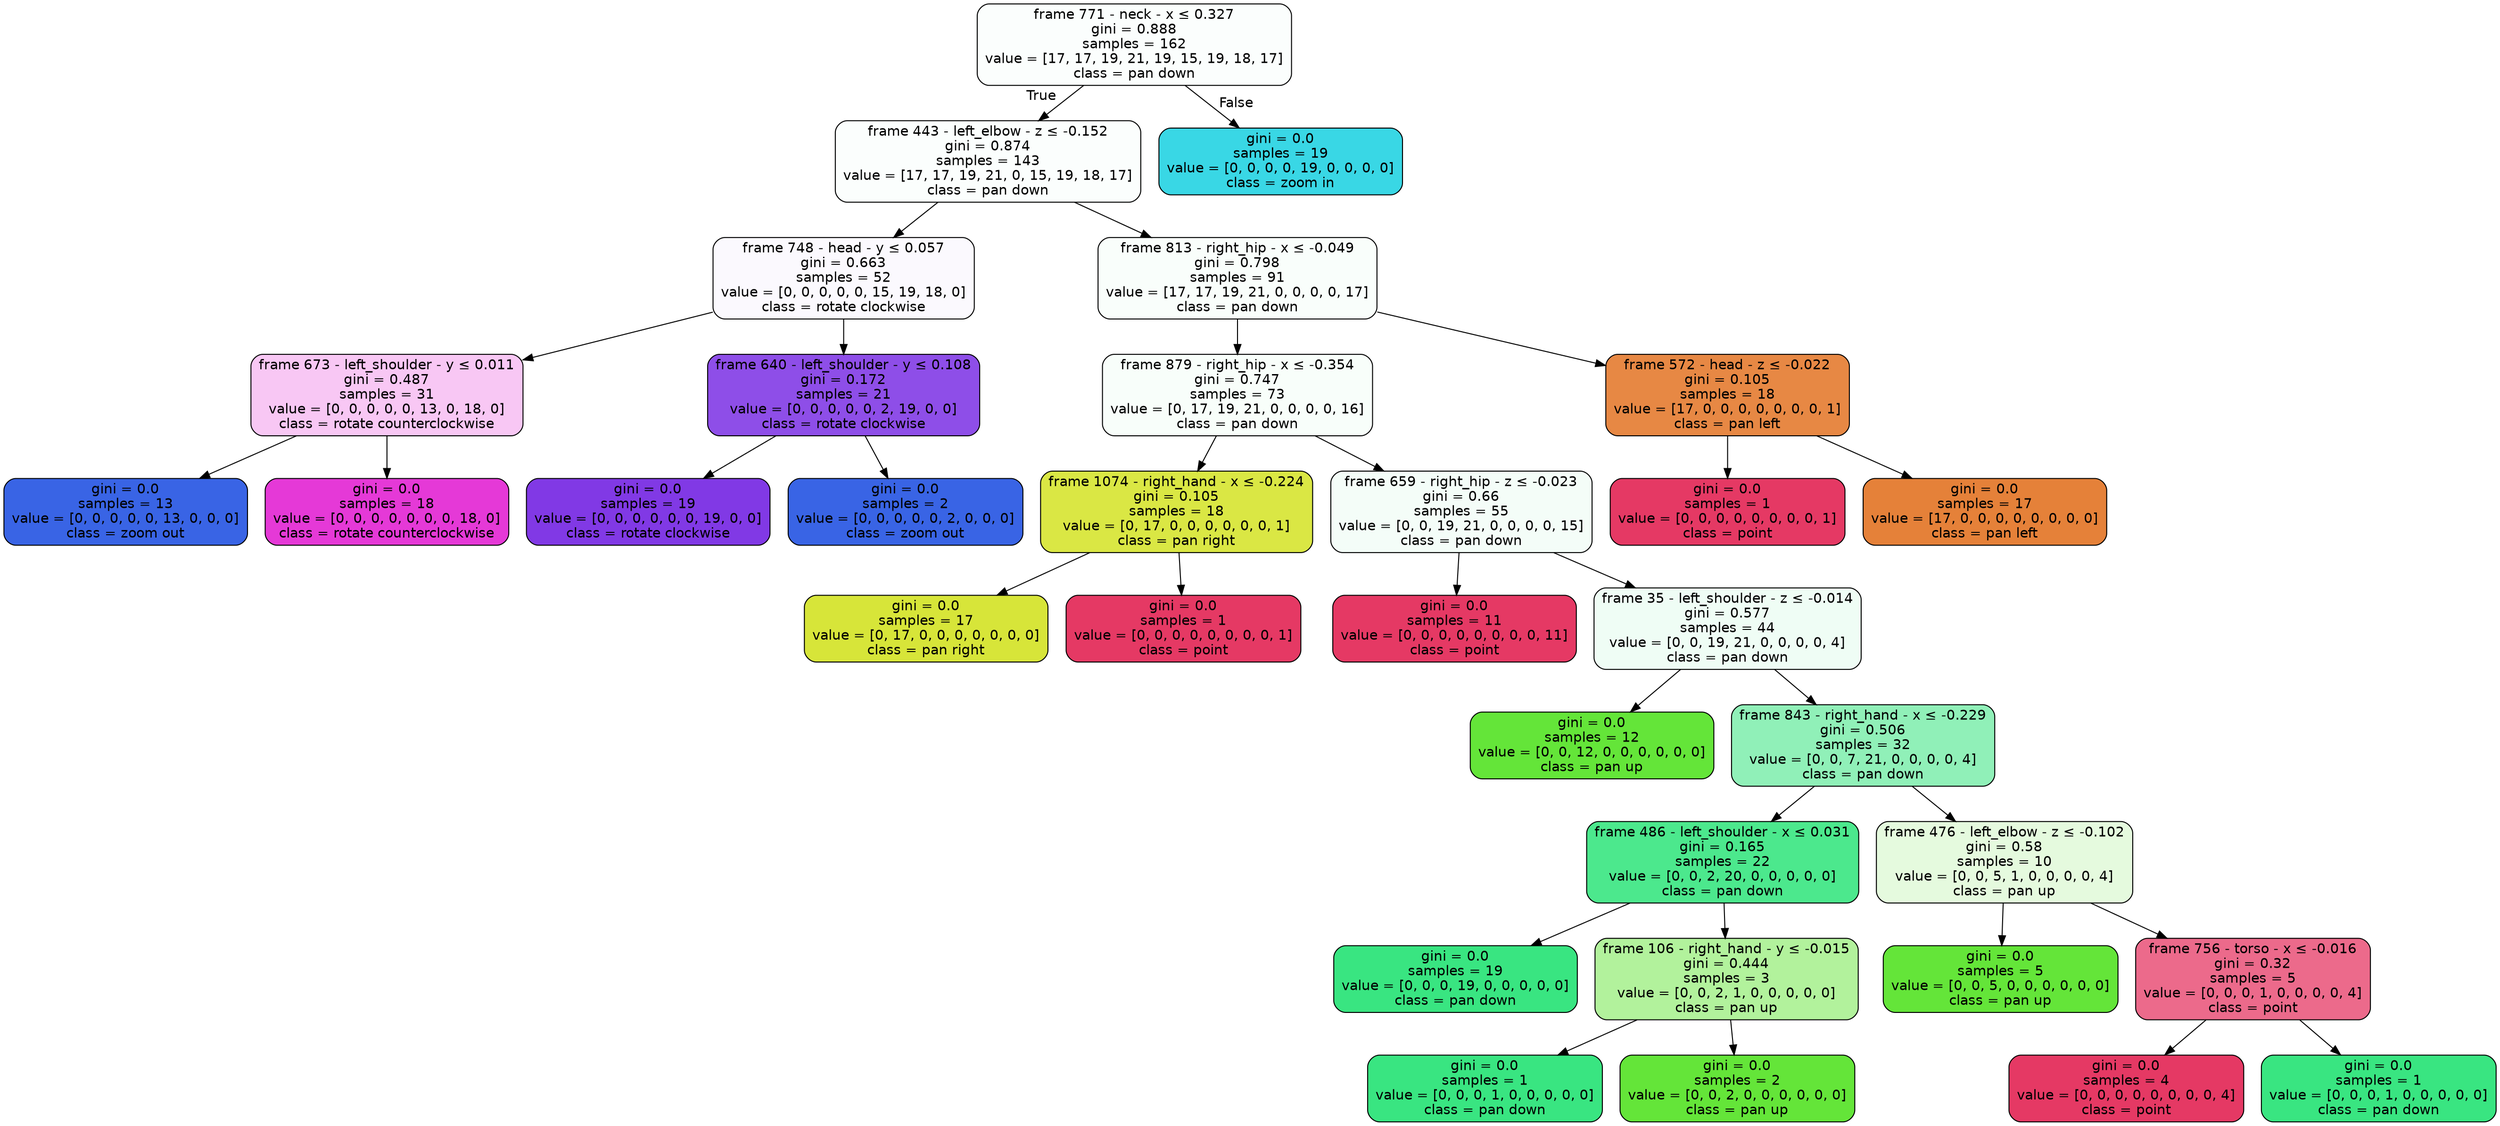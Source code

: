 digraph Tree {
node [shape=box, style="filled, rounded", color="black", fontname=helvetica] ;
edge [fontname=helvetica] ;
0 [label=<frame 771 - neck - x &le; 0.327<br/>gini = 0.888<br/>samples = 162<br/>value = [17, 17, 19, 21, 19, 15, 19, 18, 17]<br/>class = pan down>, fillcolor="#39e58104"] ;
1 [label=<frame 443 - left_elbow - z &le; -0.152<br/>gini = 0.874<br/>samples = 143<br/>value = [17, 17, 19, 21, 0, 15, 19, 18, 17]<br/>class = pan down>, fillcolor="#39e58104"] ;
0 -> 1 [labeldistance=2.5, labelangle=45, headlabel="True"] ;
2 [label=<frame 748 - head - y &le; 0.057<br/>gini = 0.663<br/>samples = 52<br/>value = [0, 0, 0, 0, 0, 15, 19, 18, 0]<br/>class = rotate clockwise>, fillcolor="#8139e507"] ;
1 -> 2 ;
3 [label=<frame 673 - left_shoulder - y &le; 0.011<br/>gini = 0.487<br/>samples = 31<br/>value = [0, 0, 0, 0, 0, 13, 0, 18, 0]<br/>class = rotate counterclockwise>, fillcolor="#e539d747"] ;
2 -> 3 ;
4 [label=<gini = 0.0<br/>samples = 13<br/>value = [0, 0, 0, 0, 0, 13, 0, 0, 0]<br/>class = zoom out>, fillcolor="#3964e5ff"] ;
3 -> 4 ;
5 [label=<gini = 0.0<br/>samples = 18<br/>value = [0, 0, 0, 0, 0, 0, 0, 18, 0]<br/>class = rotate counterclockwise>, fillcolor="#e539d7ff"] ;
3 -> 5 ;
6 [label=<frame 640 - left_shoulder - y &le; 0.108<br/>gini = 0.172<br/>samples = 21<br/>value = [0, 0, 0, 0, 0, 2, 19, 0, 0]<br/>class = rotate clockwise>, fillcolor="#8139e5e4"] ;
2 -> 6 ;
7 [label=<gini = 0.0<br/>samples = 19<br/>value = [0, 0, 0, 0, 0, 0, 19, 0, 0]<br/>class = rotate clockwise>, fillcolor="#8139e5ff"] ;
6 -> 7 ;
8 [label=<gini = 0.0<br/>samples = 2<br/>value = [0, 0, 0, 0, 0, 2, 0, 0, 0]<br/>class = zoom out>, fillcolor="#3964e5ff"] ;
6 -> 8 ;
9 [label=<frame 813 - right_hip - x &le; -0.049<br/>gini = 0.798<br/>samples = 91<br/>value = [17, 17, 19, 21, 0, 0, 0, 0, 17]<br/>class = pan down>, fillcolor="#39e58107"] ;
1 -> 9 ;
10 [label=<frame 879 - right_hip - x &le; -0.354<br/>gini = 0.747<br/>samples = 73<br/>value = [0, 17, 19, 21, 0, 0, 0, 0, 16]<br/>class = pan down>, fillcolor="#39e58109"] ;
9 -> 10 ;
11 [label=<frame 1074 - right_hand - x &le; -0.224<br/>gini = 0.105<br/>samples = 18<br/>value = [0, 17, 0, 0, 0, 0, 0, 0, 1]<br/>class = pan right>, fillcolor="#d7e539f0"] ;
10 -> 11 ;
12 [label=<gini = 0.0<br/>samples = 17<br/>value = [0, 17, 0, 0, 0, 0, 0, 0, 0]<br/>class = pan right>, fillcolor="#d7e539ff"] ;
11 -> 12 ;
13 [label=<gini = 0.0<br/>samples = 1<br/>value = [0, 0, 0, 0, 0, 0, 0, 0, 1]<br/>class = point>, fillcolor="#e53964ff"] ;
11 -> 13 ;
14 [label=<frame 659 - right_hip - z &le; -0.023<br/>gini = 0.66<br/>samples = 55<br/>value = [0, 0, 19, 21, 0, 0, 0, 0, 15]<br/>class = pan down>, fillcolor="#39e5810e"] ;
10 -> 14 ;
15 [label=<gini = 0.0<br/>samples = 11<br/>value = [0, 0, 0, 0, 0, 0, 0, 0, 11]<br/>class = point>, fillcolor="#e53964ff"] ;
14 -> 15 ;
16 [label=<frame 35 - left_shoulder - z &le; -0.014<br/>gini = 0.577<br/>samples = 44<br/>value = [0, 0, 19, 21, 0, 0, 0, 0, 4]<br/>class = pan down>, fillcolor="#39e58114"] ;
14 -> 16 ;
17 [label=<gini = 0.0<br/>samples = 12<br/>value = [0, 0, 12, 0, 0, 0, 0, 0, 0]<br/>class = pan up>, fillcolor="#64e539ff"] ;
16 -> 17 ;
18 [label=<frame 843 - right_hand - x &le; -0.229<br/>gini = 0.506<br/>samples = 32<br/>value = [0, 0, 7, 21, 0, 0, 0, 0, 4]<br/>class = pan down>, fillcolor="#39e5818f"] ;
16 -> 18 ;
19 [label=<frame 486 - left_shoulder - x &le; 0.031<br/>gini = 0.165<br/>samples = 22<br/>value = [0, 0, 2, 20, 0, 0, 0, 0, 0]<br/>class = pan down>, fillcolor="#39e581e6"] ;
18 -> 19 ;
20 [label=<gini = 0.0<br/>samples = 19<br/>value = [0, 0, 0, 19, 0, 0, 0, 0, 0]<br/>class = pan down>, fillcolor="#39e581ff"] ;
19 -> 20 ;
21 [label=<frame 106 - right_hand - y &le; -0.015<br/>gini = 0.444<br/>samples = 3<br/>value = [0, 0, 2, 1, 0, 0, 0, 0, 0]<br/>class = pan up>, fillcolor="#64e5397f"] ;
19 -> 21 ;
22 [label=<gini = 0.0<br/>samples = 1<br/>value = [0, 0, 0, 1, 0, 0, 0, 0, 0]<br/>class = pan down>, fillcolor="#39e581ff"] ;
21 -> 22 ;
23 [label=<gini = 0.0<br/>samples = 2<br/>value = [0, 0, 2, 0, 0, 0, 0, 0, 0]<br/>class = pan up>, fillcolor="#64e539ff"] ;
21 -> 23 ;
24 [label=<frame 476 - left_elbow - z &le; -0.102<br/>gini = 0.58<br/>samples = 10<br/>value = [0, 0, 5, 1, 0, 0, 0, 0, 4]<br/>class = pan up>, fillcolor="#64e5392a"] ;
18 -> 24 ;
25 [label=<gini = 0.0<br/>samples = 5<br/>value = [0, 0, 5, 0, 0, 0, 0, 0, 0]<br/>class = pan up>, fillcolor="#64e539ff"] ;
24 -> 25 ;
26 [label=<frame 756 - torso - x &le; -0.016<br/>gini = 0.32<br/>samples = 5<br/>value = [0, 0, 0, 1, 0, 0, 0, 0, 4]<br/>class = point>, fillcolor="#e53964bf"] ;
24 -> 26 ;
27 [label=<gini = 0.0<br/>samples = 4<br/>value = [0, 0, 0, 0, 0, 0, 0, 0, 4]<br/>class = point>, fillcolor="#e53964ff"] ;
26 -> 27 ;
28 [label=<gini = 0.0<br/>samples = 1<br/>value = [0, 0, 0, 1, 0, 0, 0, 0, 0]<br/>class = pan down>, fillcolor="#39e581ff"] ;
26 -> 28 ;
29 [label=<frame 572 - head - z &le; -0.022<br/>gini = 0.105<br/>samples = 18<br/>value = [17, 0, 0, 0, 0, 0, 0, 0, 1]<br/>class = pan left>, fillcolor="#e58139f0"] ;
9 -> 29 ;
30 [label=<gini = 0.0<br/>samples = 1<br/>value = [0, 0, 0, 0, 0, 0, 0, 0, 1]<br/>class = point>, fillcolor="#e53964ff"] ;
29 -> 30 ;
31 [label=<gini = 0.0<br/>samples = 17<br/>value = [17, 0, 0, 0, 0, 0, 0, 0, 0]<br/>class = pan left>, fillcolor="#e58139ff"] ;
29 -> 31 ;
32 [label=<gini = 0.0<br/>samples = 19<br/>value = [0, 0, 0, 0, 19, 0, 0, 0, 0]<br/>class = zoom in>, fillcolor="#39d7e5ff"] ;
0 -> 32 [labeldistance=2.5, labelangle=-45, headlabel="False"] ;
}